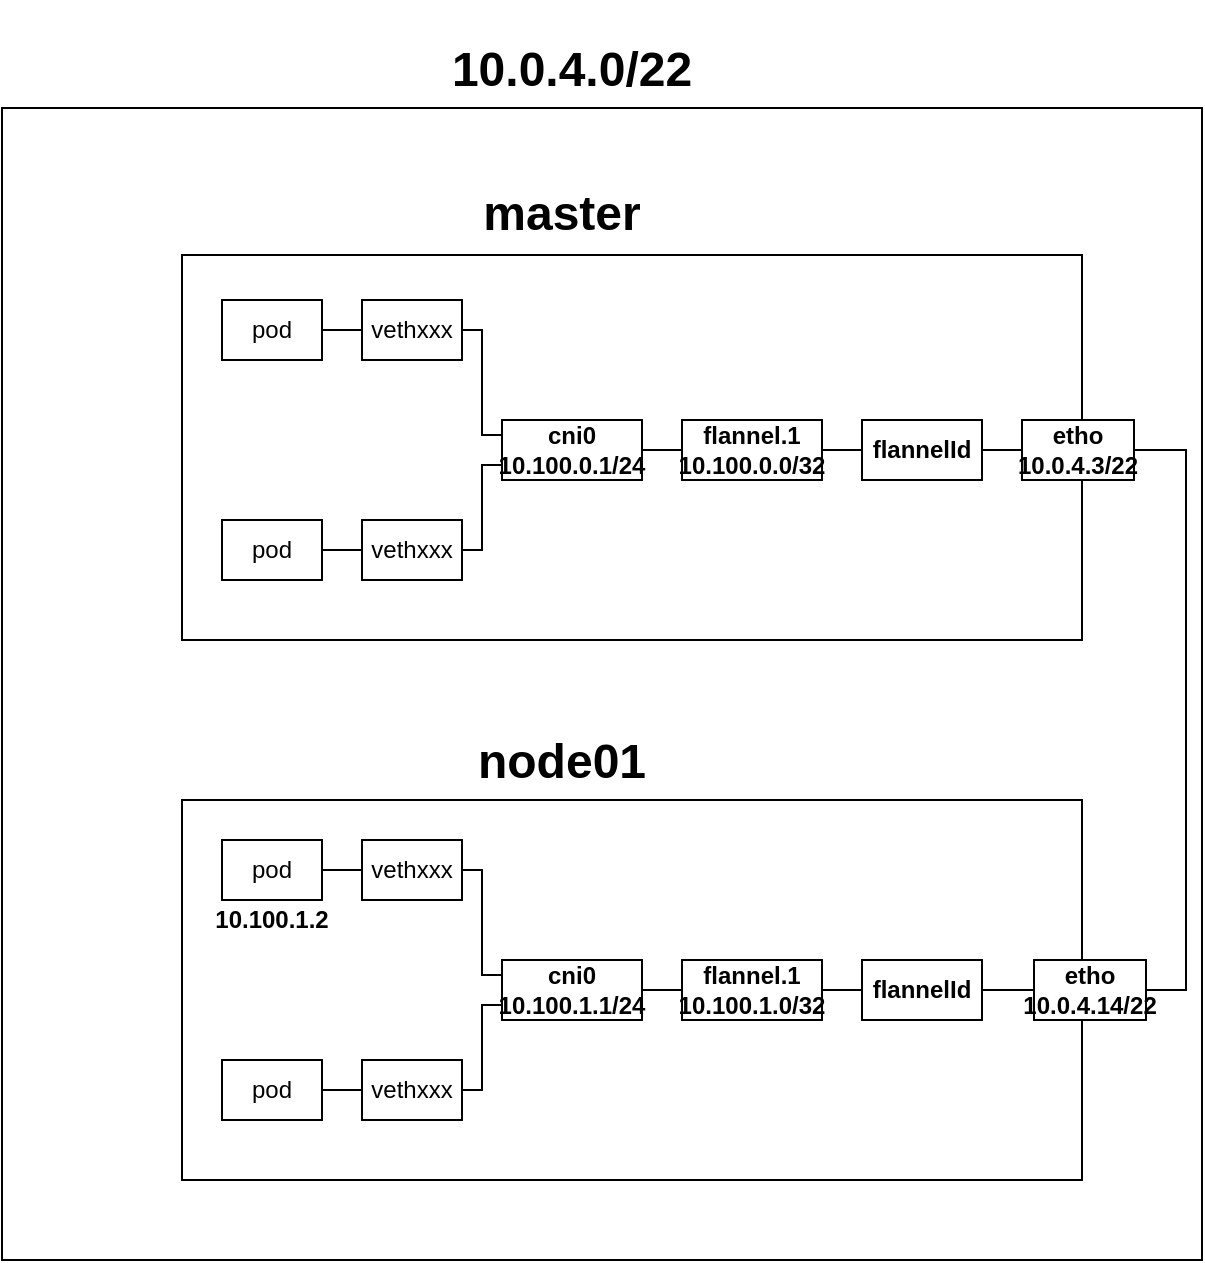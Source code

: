 <mxfile version="15.2.7" type="device"><diagram id="RIPyO9h520nu80rjOU-_" name="第 1 页"><mxGraphModel dx="2032" dy="1865" grid="1" gridSize="10" guides="1" tooltips="1" connect="1" arrows="1" fold="1" page="1" pageScale="1" pageWidth="827" pageHeight="1169" math="0" shadow="0"><root><mxCell id="0"/><mxCell id="1" parent="0"/><mxCell id="hYif3odQfv40T_ILIu0a-1" value="" style="rounded=0;whiteSpace=wrap;html=1;" vertex="1" parent="1"><mxGeometry x="-60" y="-26" width="600" height="576" as="geometry"/></mxCell><mxCell id="MOhGKI73RhllKyJUNJ_K-1" value="" style="rounded=0;whiteSpace=wrap;html=1;" parent="1" vertex="1"><mxGeometry x="30" y="47.5" width="450" height="192.5" as="geometry"/></mxCell><mxCell id="MOhGKI73RhllKyJUNJ_K-4" value="&lt;b&gt;&lt;font style=&quot;font-size: 24px&quot;&gt;master&lt;/font&gt;&lt;/b&gt;" style="text;html=1;strokeColor=none;fillColor=none;align=center;verticalAlign=middle;whiteSpace=wrap;rounded=0;" parent="1" vertex="1"><mxGeometry x="190" y="5.5" width="60" height="42" as="geometry"/></mxCell><mxCell id="MOhGKI73RhllKyJUNJ_K-5" value="" style="rounded=0;whiteSpace=wrap;html=1;" parent="1" vertex="1"><mxGeometry x="30" y="320" width="450" height="190" as="geometry"/></mxCell><mxCell id="MOhGKI73RhllKyJUNJ_K-3" value="&lt;b&gt;etho&lt;br&gt;10.0.4.14/22&lt;/b&gt;" style="rounded=0;whiteSpace=wrap;html=1;" parent="1" vertex="1"><mxGeometry x="456" y="400" width="56" height="30" as="geometry"/></mxCell><mxCell id="MOhGKI73RhllKyJUNJ_K-6" value="&lt;b&gt;&lt;font style=&quot;font-size: 24px&quot;&gt;node01&lt;/font&gt;&lt;/b&gt;" style="text;html=1;strokeColor=none;fillColor=none;align=center;verticalAlign=middle;whiteSpace=wrap;rounded=0;" parent="1" vertex="1"><mxGeometry x="190" y="280" width="60" height="42" as="geometry"/></mxCell><mxCell id="hYif3odQfv40T_ILIu0a-7" style="edgeStyle=orthogonalEdgeStyle;rounded=0;orthogonalLoop=1;jettySize=auto;html=1;exitX=1;exitY=0.5;exitDx=0;exitDy=0;entryX=0;entryY=0.5;entryDx=0;entryDy=0;endArrow=none;endFill=0;" edge="1" parent="1" source="MOhGKI73RhllKyJUNJ_K-7" target="hYif3odQfv40T_ILIu0a-6"><mxGeometry relative="1" as="geometry"/></mxCell><mxCell id="MOhGKI73RhllKyJUNJ_K-7" value="&lt;b&gt;flannel.1&lt;br&gt;10.100.1.0/32&lt;br&gt;&lt;/b&gt;" style="rounded=0;whiteSpace=wrap;html=1;" parent="1" vertex="1"><mxGeometry x="280" y="400" width="70" height="30" as="geometry"/></mxCell><mxCell id="MOhGKI73RhllKyJUNJ_K-10" style="edgeStyle=orthogonalEdgeStyle;rounded=0;orthogonalLoop=1;jettySize=auto;html=1;exitX=1;exitY=0.5;exitDx=0;exitDy=0;entryX=0;entryY=0.5;entryDx=0;entryDy=0;endArrow=none;endFill=0;" parent="1" source="MOhGKI73RhllKyJUNJ_K-9" target="MOhGKI73RhllKyJUNJ_K-7" edge="1"><mxGeometry relative="1" as="geometry"/></mxCell><mxCell id="MOhGKI73RhllKyJUNJ_K-9" value="&lt;b&gt;cni0&lt;br&gt;10.100.1.1/24&lt;br&gt;&lt;/b&gt;" style="rounded=0;whiteSpace=wrap;html=1;" parent="1" vertex="1"><mxGeometry x="190" y="400" width="70" height="30" as="geometry"/></mxCell><mxCell id="MOhGKI73RhllKyJUNJ_K-15" style="edgeStyle=orthogonalEdgeStyle;rounded=0;orthogonalLoop=1;jettySize=auto;html=1;exitX=1;exitY=0.5;exitDx=0;exitDy=0;entryX=0;entryY=0.5;entryDx=0;entryDy=0;endArrow=none;endFill=0;" parent="1" source="MOhGKI73RhllKyJUNJ_K-11" target="MOhGKI73RhllKyJUNJ_K-14" edge="1"><mxGeometry relative="1" as="geometry"/></mxCell><mxCell id="MOhGKI73RhllKyJUNJ_K-11" value="pod" style="rounded=0;whiteSpace=wrap;html=1;" parent="1" vertex="1"><mxGeometry x="50" y="340" width="50" height="30" as="geometry"/></mxCell><mxCell id="MOhGKI73RhllKyJUNJ_K-16" style="edgeStyle=orthogonalEdgeStyle;rounded=0;orthogonalLoop=1;jettySize=auto;html=1;exitX=1;exitY=0.5;exitDx=0;exitDy=0;entryX=0;entryY=0.5;entryDx=0;entryDy=0;endArrow=none;endFill=0;" parent="1" source="MOhGKI73RhllKyJUNJ_K-12" target="MOhGKI73RhllKyJUNJ_K-13" edge="1"><mxGeometry relative="1" as="geometry"/></mxCell><mxCell id="MOhGKI73RhllKyJUNJ_K-12" value="pod" style="rounded=0;whiteSpace=wrap;html=1;" parent="1" vertex="1"><mxGeometry x="50" y="450" width="50" height="30" as="geometry"/></mxCell><mxCell id="MOhGKI73RhllKyJUNJ_K-20" style="edgeStyle=orthogonalEdgeStyle;rounded=0;orthogonalLoop=1;jettySize=auto;html=1;exitX=1;exitY=0.5;exitDx=0;exitDy=0;entryX=0;entryY=0.75;entryDx=0;entryDy=0;endArrow=none;endFill=0;" parent="1" source="MOhGKI73RhllKyJUNJ_K-13" target="MOhGKI73RhllKyJUNJ_K-9" edge="1"><mxGeometry relative="1" as="geometry"><Array as="points"><mxPoint x="180" y="465"/><mxPoint x="180" y="423"/></Array></mxGeometry></mxCell><mxCell id="MOhGKI73RhllKyJUNJ_K-13" value="vethxxx" style="rounded=0;whiteSpace=wrap;html=1;" parent="1" vertex="1"><mxGeometry x="120" y="450" width="50" height="30" as="geometry"/></mxCell><mxCell id="MOhGKI73RhllKyJUNJ_K-19" style="edgeStyle=orthogonalEdgeStyle;rounded=0;orthogonalLoop=1;jettySize=auto;html=1;exitX=1;exitY=0.5;exitDx=0;exitDy=0;entryX=0;entryY=0.25;entryDx=0;entryDy=0;endArrow=none;endFill=0;" parent="1" source="MOhGKI73RhllKyJUNJ_K-14" target="MOhGKI73RhllKyJUNJ_K-9" edge="1"><mxGeometry relative="1" as="geometry"><Array as="points"><mxPoint x="180" y="355"/><mxPoint x="180" y="408"/></Array></mxGeometry></mxCell><mxCell id="MOhGKI73RhllKyJUNJ_K-14" value="vethxxx" style="rounded=0;whiteSpace=wrap;html=1;" parent="1" vertex="1"><mxGeometry x="120" y="340" width="50" height="30" as="geometry"/></mxCell><mxCell id="MOhGKI73RhllKyJUNJ_K-35" style="edgeStyle=orthogonalEdgeStyle;rounded=0;orthogonalLoop=1;jettySize=auto;html=1;exitX=1;exitY=0.5;exitDx=0;exitDy=0;entryX=1;entryY=0.5;entryDx=0;entryDy=0;endArrow=none;endFill=0;" parent="1" source="MOhGKI73RhllKyJUNJ_K-23" target="MOhGKI73RhllKyJUNJ_K-3" edge="1"><mxGeometry relative="1" as="geometry"/></mxCell><mxCell id="MOhGKI73RhllKyJUNJ_K-23" value="&lt;b&gt;etho&lt;br&gt;10.0.4.3/22&lt;/b&gt;" style="rounded=0;whiteSpace=wrap;html=1;" parent="1" vertex="1"><mxGeometry x="450" y="130" width="56" height="30" as="geometry"/></mxCell><mxCell id="hYif3odQfv40T_ILIu0a-9" style="edgeStyle=orthogonalEdgeStyle;rounded=0;orthogonalLoop=1;jettySize=auto;html=1;exitX=1;exitY=0.5;exitDx=0;exitDy=0;entryX=0;entryY=0.5;entryDx=0;entryDy=0;endArrow=none;endFill=0;" edge="1" parent="1" source="MOhGKI73RhllKyJUNJ_K-24" target="hYif3odQfv40T_ILIu0a-5"><mxGeometry relative="1" as="geometry"/></mxCell><mxCell id="MOhGKI73RhllKyJUNJ_K-24" value="&lt;b&gt;flannel.1&lt;br&gt;10.100.0.0/32&lt;br&gt;&lt;/b&gt;" style="rounded=0;whiteSpace=wrap;html=1;" parent="1" vertex="1"><mxGeometry x="280" y="130" width="70" height="30" as="geometry"/></mxCell><mxCell id="MOhGKI73RhllKyJUNJ_K-25" style="edgeStyle=orthogonalEdgeStyle;rounded=0;orthogonalLoop=1;jettySize=auto;html=1;exitX=1;exitY=0.5;exitDx=0;exitDy=0;entryX=0;entryY=0.5;entryDx=0;entryDy=0;endArrow=none;endFill=0;" parent="1" source="MOhGKI73RhllKyJUNJ_K-26" target="MOhGKI73RhllKyJUNJ_K-24" edge="1"><mxGeometry relative="1" as="geometry"/></mxCell><mxCell id="MOhGKI73RhllKyJUNJ_K-26" value="&lt;b&gt;cni0&lt;br&gt;10.100.0.1/24&lt;br&gt;&lt;/b&gt;" style="rounded=0;whiteSpace=wrap;html=1;" parent="1" vertex="1"><mxGeometry x="190" y="130" width="70" height="30" as="geometry"/></mxCell><mxCell id="MOhGKI73RhllKyJUNJ_K-27" style="edgeStyle=orthogonalEdgeStyle;rounded=0;orthogonalLoop=1;jettySize=auto;html=1;exitX=1;exitY=0.5;exitDx=0;exitDy=0;entryX=0;entryY=0.5;entryDx=0;entryDy=0;endArrow=none;endFill=0;" parent="1" source="MOhGKI73RhllKyJUNJ_K-28" target="MOhGKI73RhllKyJUNJ_K-34" edge="1"><mxGeometry relative="1" as="geometry"/></mxCell><mxCell id="MOhGKI73RhllKyJUNJ_K-28" value="pod" style="rounded=0;whiteSpace=wrap;html=1;" parent="1" vertex="1"><mxGeometry x="50" y="70" width="50" height="30" as="geometry"/></mxCell><mxCell id="MOhGKI73RhllKyJUNJ_K-29" style="edgeStyle=orthogonalEdgeStyle;rounded=0;orthogonalLoop=1;jettySize=auto;html=1;exitX=1;exitY=0.5;exitDx=0;exitDy=0;entryX=0;entryY=0.5;entryDx=0;entryDy=0;endArrow=none;endFill=0;" parent="1" source="MOhGKI73RhllKyJUNJ_K-30" target="MOhGKI73RhllKyJUNJ_K-32" edge="1"><mxGeometry relative="1" as="geometry"/></mxCell><mxCell id="MOhGKI73RhllKyJUNJ_K-30" value="pod" style="rounded=0;whiteSpace=wrap;html=1;" parent="1" vertex="1"><mxGeometry x="50" y="180" width="50" height="30" as="geometry"/></mxCell><mxCell id="MOhGKI73RhllKyJUNJ_K-31" style="edgeStyle=orthogonalEdgeStyle;rounded=0;orthogonalLoop=1;jettySize=auto;html=1;exitX=1;exitY=0.5;exitDx=0;exitDy=0;entryX=0;entryY=0.75;entryDx=0;entryDy=0;endArrow=none;endFill=0;" parent="1" source="MOhGKI73RhllKyJUNJ_K-32" target="MOhGKI73RhllKyJUNJ_K-26" edge="1"><mxGeometry relative="1" as="geometry"><Array as="points"><mxPoint x="180" y="195"/><mxPoint x="180" y="153"/></Array></mxGeometry></mxCell><mxCell id="MOhGKI73RhllKyJUNJ_K-32" value="vethxxx" style="rounded=0;whiteSpace=wrap;html=1;" parent="1" vertex="1"><mxGeometry x="120" y="180" width="50" height="30" as="geometry"/></mxCell><mxCell id="MOhGKI73RhllKyJUNJ_K-33" style="edgeStyle=orthogonalEdgeStyle;rounded=0;orthogonalLoop=1;jettySize=auto;html=1;exitX=1;exitY=0.5;exitDx=0;exitDy=0;entryX=0;entryY=0.25;entryDx=0;entryDy=0;endArrow=none;endFill=0;" parent="1" source="MOhGKI73RhllKyJUNJ_K-34" target="MOhGKI73RhllKyJUNJ_K-26" edge="1"><mxGeometry relative="1" as="geometry"><Array as="points"><mxPoint x="180" y="85"/><mxPoint x="180" y="138"/></Array></mxGeometry></mxCell><mxCell id="MOhGKI73RhllKyJUNJ_K-34" value="vethxxx" style="rounded=0;whiteSpace=wrap;html=1;" parent="1" vertex="1"><mxGeometry x="120" y="70" width="50" height="30" as="geometry"/></mxCell><mxCell id="EHQoUCN83WGQezsS1ONM-3" value="&lt;b&gt;10.100.1.2&lt;/b&gt;" style="text;html=1;strokeColor=none;fillColor=none;align=center;verticalAlign=middle;whiteSpace=wrap;rounded=0;" parent="1" vertex="1"><mxGeometry x="55" y="370" width="40" height="20" as="geometry"/></mxCell><mxCell id="hYif3odQfv40T_ILIu0a-2" value="&lt;b&gt;&lt;font style=&quot;font-size: 24px&quot;&gt;10.0.4.0/22&lt;/font&gt;&lt;/b&gt;" style="text;html=1;strokeColor=none;fillColor=none;align=center;verticalAlign=middle;whiteSpace=wrap;rounded=0;" vertex="1" parent="1"><mxGeometry x="175" y="-80" width="100" height="70" as="geometry"/></mxCell><mxCell id="hYif3odQfv40T_ILIu0a-10" style="edgeStyle=orthogonalEdgeStyle;rounded=0;orthogonalLoop=1;jettySize=auto;html=1;exitX=1;exitY=0.5;exitDx=0;exitDy=0;endArrow=none;endFill=0;" edge="1" parent="1" source="hYif3odQfv40T_ILIu0a-5" target="MOhGKI73RhllKyJUNJ_K-23"><mxGeometry relative="1" as="geometry"/></mxCell><mxCell id="hYif3odQfv40T_ILIu0a-5" value="&lt;b&gt;flannelId&lt;br&gt;&lt;/b&gt;" style="rounded=0;whiteSpace=wrap;html=1;" vertex="1" parent="1"><mxGeometry x="370" y="130" width="60" height="30" as="geometry"/></mxCell><mxCell id="hYif3odQfv40T_ILIu0a-8" style="edgeStyle=orthogonalEdgeStyle;rounded=0;orthogonalLoop=1;jettySize=auto;html=1;exitX=1;exitY=0.5;exitDx=0;exitDy=0;entryX=0;entryY=0.75;entryDx=0;entryDy=0;endArrow=none;endFill=0;" edge="1" parent="1" source="hYif3odQfv40T_ILIu0a-6" target="MOhGKI73RhllKyJUNJ_K-3"><mxGeometry relative="1" as="geometry"/></mxCell><mxCell id="hYif3odQfv40T_ILIu0a-6" value="&lt;b&gt;flannelId&lt;br&gt;&lt;/b&gt;" style="rounded=0;whiteSpace=wrap;html=1;" vertex="1" parent="1"><mxGeometry x="370" y="400" width="60" height="30" as="geometry"/></mxCell></root></mxGraphModel></diagram></mxfile>